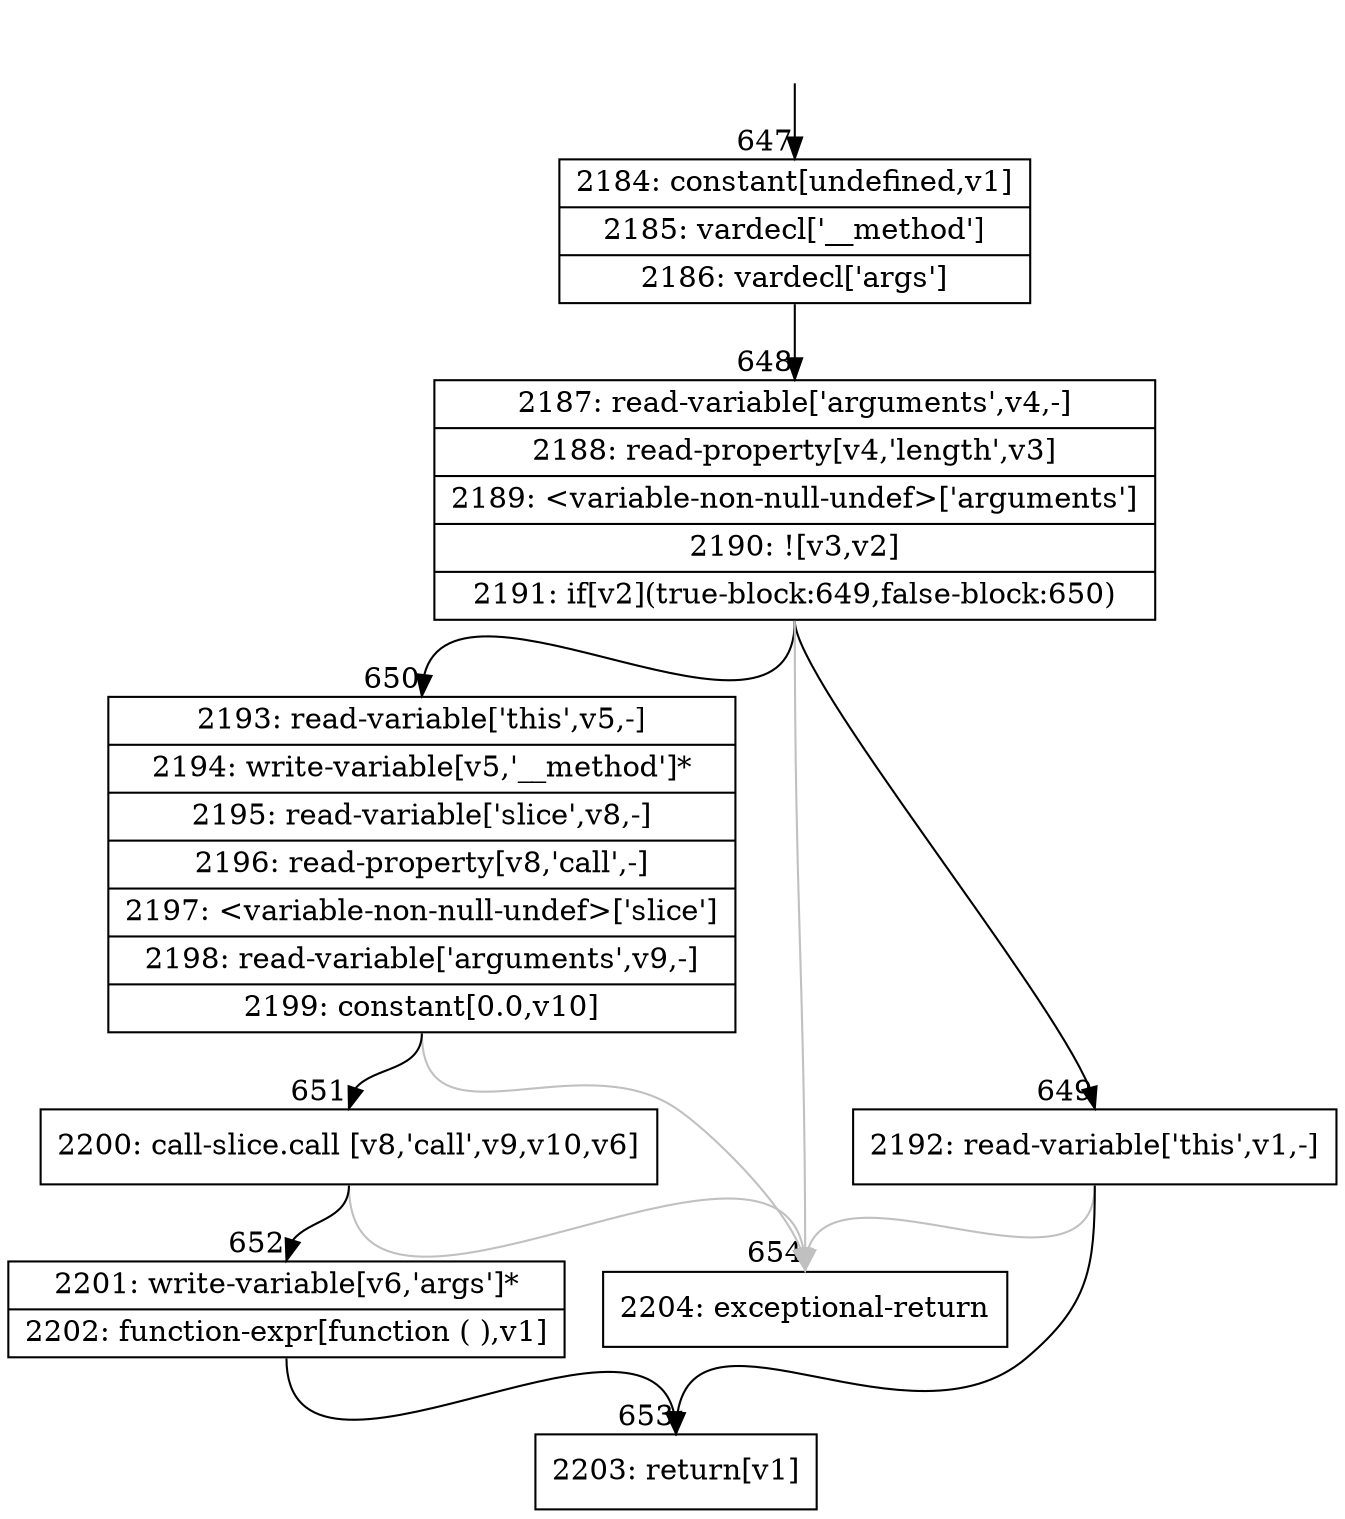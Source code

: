 digraph {
rankdir="TD"
BB_entry48[shape=none,label=""];
BB_entry48 -> BB647 [tailport=s, headport=n, headlabel="    647"]
BB647 [shape=record label="{2184: constant[undefined,v1]|2185: vardecl['__method']|2186: vardecl['args']}" ] 
BB647 -> BB648 [tailport=s, headport=n, headlabel="      648"]
BB648 [shape=record label="{2187: read-variable['arguments',v4,-]|2188: read-property[v4,'length',v3]|2189: \<variable-non-null-undef\>['arguments']|2190: ![v3,v2]|2191: if[v2](true-block:649,false-block:650)}" ] 
BB648 -> BB649 [tailport=s, headport=n, headlabel="      649"]
BB648 -> BB650 [tailport=s, headport=n, headlabel="      650"]
BB648 -> BB654 [tailport=s, headport=n, color=gray, headlabel="      654"]
BB649 [shape=record label="{2192: read-variable['this',v1,-]}" ] 
BB649 -> BB653 [tailport=s, headport=n, headlabel="      653"]
BB649 -> BB654 [tailport=s, headport=n, color=gray]
BB650 [shape=record label="{2193: read-variable['this',v5,-]|2194: write-variable[v5,'__method']*|2195: read-variable['slice',v8,-]|2196: read-property[v8,'call',-]|2197: \<variable-non-null-undef\>['slice']|2198: read-variable['arguments',v9,-]|2199: constant[0.0,v10]}" ] 
BB650 -> BB651 [tailport=s, headport=n, headlabel="      651"]
BB650 -> BB654 [tailport=s, headport=n, color=gray]
BB651 [shape=record label="{2200: call-slice.call [v8,'call',v9,v10,v6]}" ] 
BB651 -> BB652 [tailport=s, headport=n, headlabel="      652"]
BB651 -> BB654 [tailport=s, headport=n, color=gray]
BB652 [shape=record label="{2201: write-variable[v6,'args']*|2202: function-expr[function ( ),v1]}" ] 
BB652 -> BB653 [tailport=s, headport=n]
BB653 [shape=record label="{2203: return[v1]}" ] 
BB654 [shape=record label="{2204: exceptional-return}" ] 
//#$~ 426
}
